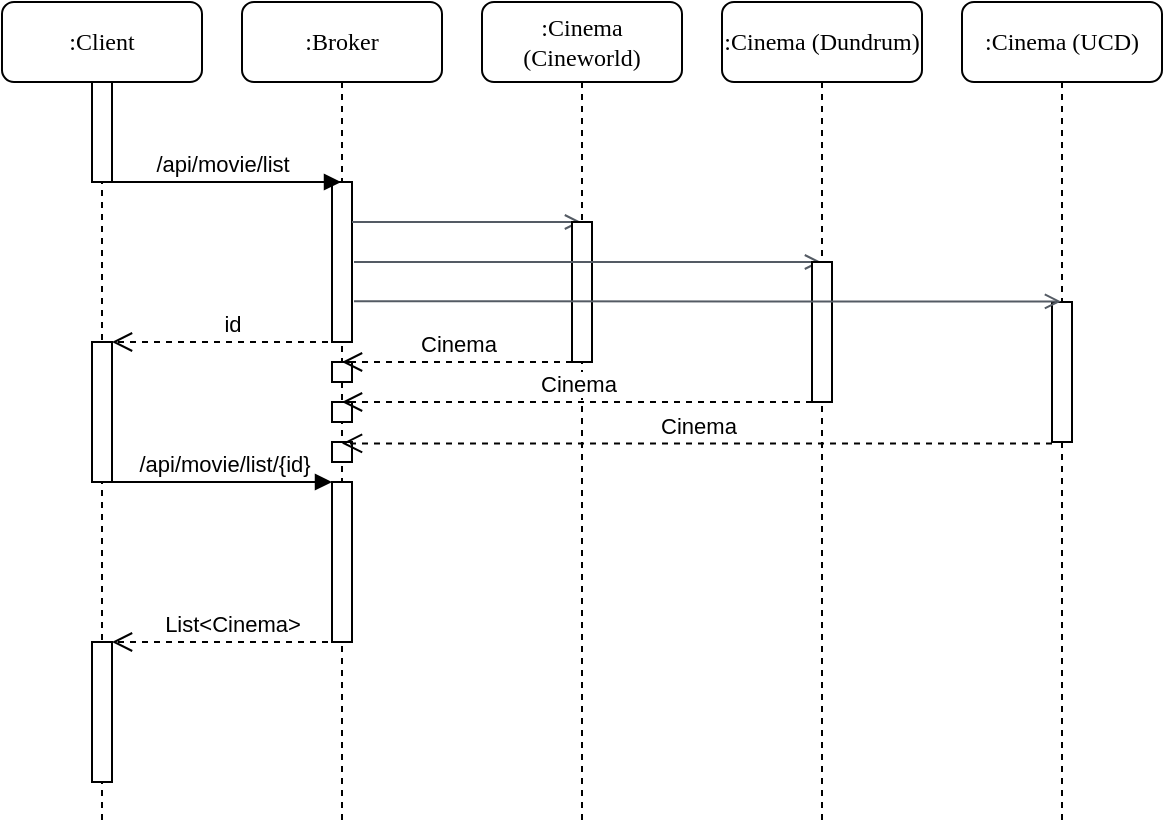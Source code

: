 <mxfile scale="3" border="0">
    <diagram name="Page-1" id="13e1069c-82ec-6db2-03f1-153e76fe0fe0">
        <mxGraphModel dx="474" dy="326" grid="1" gridSize="10" guides="1" tooltips="1" connect="1" arrows="1" fold="1" page="1" pageScale="1" pageWidth="1100" pageHeight="850" background="none" math="0" shadow="0">
            <root>
                <mxCell id="0"/>
                <mxCell id="1" parent="0"/>
                <mxCell id="7baba1c4bc27f4b0-2" value=":Client" style="shape=umlLifeline;perimeter=lifelinePerimeter;whiteSpace=wrap;html=1;container=1;collapsible=0;recursiveResize=0;outlineConnect=0;rounded=1;shadow=0;comic=0;labelBackgroundColor=none;strokeWidth=1;fontFamily=Verdana;fontSize=12;align=center;" parent="1" vertex="1">
                    <mxGeometry x="260" y="80" width="100" height="410" as="geometry"/>
                </mxCell>
                <mxCell id="rvRePJZ1kuDN7jLSSjlz-3" value="" style="html=1;points=[];perimeter=orthogonalPerimeter;rounded=0;shadow=0;comic=0;labelBackgroundColor=none;strokeWidth=1;fontFamily=Verdana;fontSize=12;align=center;" parent="7baba1c4bc27f4b0-2" vertex="1">
                    <mxGeometry x="45" y="40" width="10" height="50" as="geometry"/>
                </mxCell>
                <mxCell id="NaxcIOtEhAqrEqbz2g7c-14" value="" style="html=1;points=[];perimeter=orthogonalPerimeter;rounded=0;shadow=0;comic=0;labelBackgroundColor=none;strokeWidth=1;fontFamily=Verdana;fontSize=12;align=center;" parent="7baba1c4bc27f4b0-2" vertex="1">
                    <mxGeometry x="45" y="170" width="10" height="70" as="geometry"/>
                </mxCell>
                <mxCell id="NaxcIOtEhAqrEqbz2g7c-15" value="" style="html=1;points=[];perimeter=orthogonalPerimeter;rounded=0;shadow=0;comic=0;labelBackgroundColor=none;strokeWidth=1;fontFamily=Verdana;fontSize=12;align=center;" parent="7baba1c4bc27f4b0-2" vertex="1">
                    <mxGeometry x="45" y="320" width="10" height="70" as="geometry"/>
                </mxCell>
                <mxCell id="7baba1c4bc27f4b0-3" value=":Broker" style="shape=umlLifeline;perimeter=lifelinePerimeter;whiteSpace=wrap;html=1;container=1;collapsible=0;recursiveResize=0;outlineConnect=0;rounded=1;shadow=0;comic=0;labelBackgroundColor=none;strokeWidth=1;fontFamily=Verdana;fontSize=12;align=center;" parent="1" vertex="1">
                    <mxGeometry x="380" y="80" width="100" height="410" as="geometry"/>
                </mxCell>
                <mxCell id="rvRePJZ1kuDN7jLSSjlz-4" value="" style="html=1;points=[];perimeter=orthogonalPerimeter;rounded=0;shadow=0;comic=0;labelBackgroundColor=none;strokeWidth=1;fontFamily=Verdana;fontSize=12;align=center;" parent="7baba1c4bc27f4b0-3" vertex="1">
                    <mxGeometry x="45" y="90" width="10" height="80" as="geometry"/>
                </mxCell>
                <mxCell id="rvRePJZ1kuDN7jLSSjlz-24" value="List&amp;lt;Cinema&amp;gt;" style="html=1;verticalAlign=bottom;endArrow=open;dashed=1;endSize=8;rounded=0;" parent="7baba1c4bc27f4b0-3" edge="1">
                    <mxGeometry relative="1" as="geometry">
                        <mxPoint x="55.0" y="320" as="sourcePoint"/>
                        <mxPoint x="-65" y="320" as="targetPoint"/>
                    </mxGeometry>
                </mxCell>
                <mxCell id="NaxcIOtEhAqrEqbz2g7c-2" value="id" style="html=1;verticalAlign=bottom;endArrow=open;dashed=1;endSize=8;rounded=0;" parent="7baba1c4bc27f4b0-3" edge="1">
                    <mxGeometry relative="1" as="geometry">
                        <mxPoint x="55.0" y="170" as="sourcePoint"/>
                        <mxPoint x="-65" y="170" as="targetPoint"/>
                    </mxGeometry>
                </mxCell>
                <mxCell id="NaxcIOtEhAqrEqbz2g7c-4" value="" style="edgeStyle=orthogonalEdgeStyle;html=1;endArrow=open;elbow=vertical;startArrow=none;endFill=0;strokeColor=#545B64;rounded=0;" parent="7baba1c4bc27f4b0-3" target="7baba1c4bc27f4b0-5" edge="1">
                    <mxGeometry width="100" relative="1" as="geometry">
                        <mxPoint x="55" y="110" as="sourcePoint"/>
                        <mxPoint x="155" y="110" as="targetPoint"/>
                        <Array as="points">
                            <mxPoint x="130" y="110"/>
                            <mxPoint x="130" y="110"/>
                        </Array>
                    </mxGeometry>
                </mxCell>
                <mxCell id="NaxcIOtEhAqrEqbz2g7c-12" value="" style="html=1;points=[];perimeter=orthogonalPerimeter;rounded=0;shadow=0;comic=0;labelBackgroundColor=none;strokeWidth=1;fontFamily=Verdana;fontSize=12;align=center;" parent="7baba1c4bc27f4b0-3" vertex="1">
                    <mxGeometry x="45" y="240" width="10" height="80" as="geometry"/>
                </mxCell>
                <mxCell id="NaxcIOtEhAqrEqbz2g7c-13" value="/api/movie/list/{id}" style="html=1;verticalAlign=bottom;endArrow=block;rounded=0;" parent="7baba1c4bc27f4b0-3" edge="1">
                    <mxGeometry width="80" relative="1" as="geometry">
                        <mxPoint x="-64.5" y="240" as="sourcePoint"/>
                        <mxPoint x="45" y="240" as="targetPoint"/>
                    </mxGeometry>
                </mxCell>
                <mxCell id="NaxcIOtEhAqrEqbz2g7c-16" value="" style="html=1;points=[];perimeter=orthogonalPerimeter;rounded=0;shadow=0;comic=0;labelBackgroundColor=none;strokeWidth=1;fontFamily=Verdana;fontSize=12;align=center;" parent="7baba1c4bc27f4b0-3" vertex="1">
                    <mxGeometry x="45" y="180" width="10" height="10" as="geometry"/>
                </mxCell>
                <mxCell id="NaxcIOtEhAqrEqbz2g7c-17" value="" style="html=1;points=[];perimeter=orthogonalPerimeter;rounded=0;shadow=0;comic=0;labelBackgroundColor=none;strokeWidth=1;fontFamily=Verdana;fontSize=12;align=center;" parent="7baba1c4bc27f4b0-3" vertex="1">
                    <mxGeometry x="45" y="200" width="10" height="10" as="geometry"/>
                </mxCell>
                <mxCell id="NaxcIOtEhAqrEqbz2g7c-18" value="" style="html=1;points=[];perimeter=orthogonalPerimeter;rounded=0;shadow=0;comic=0;labelBackgroundColor=none;strokeWidth=1;fontFamily=Verdana;fontSize=12;align=center;" parent="7baba1c4bc27f4b0-3" vertex="1">
                    <mxGeometry x="45" y="220" width="10" height="10" as="geometry"/>
                </mxCell>
                <mxCell id="7baba1c4bc27f4b0-5" value=":Cinema (Cineworld)" style="shape=umlLifeline;perimeter=lifelinePerimeter;whiteSpace=wrap;html=1;container=1;collapsible=0;recursiveResize=0;outlineConnect=0;rounded=1;shadow=0;comic=0;labelBackgroundColor=none;strokeWidth=1;fontFamily=Verdana;fontSize=12;align=center;" parent="1" vertex="1">
                    <mxGeometry x="500" y="80" width="100" height="410" as="geometry"/>
                </mxCell>
                <mxCell id="rvRePJZ1kuDN7jLSSjlz-16" value="" style="html=1;points=[];perimeter=orthogonalPerimeter;rounded=0;shadow=0;comic=0;labelBackgroundColor=none;strokeWidth=1;fontFamily=Verdana;fontSize=12;align=center;" parent="7baba1c4bc27f4b0-5" vertex="1">
                    <mxGeometry x="45" y="110" width="10" height="70" as="geometry"/>
                </mxCell>
                <mxCell id="rvRePJZ1kuDN7jLSSjlz-17" value="Cinema" style="html=1;verticalAlign=bottom;endArrow=open;dashed=1;endSize=8;rounded=0;" parent="7baba1c4bc27f4b0-5" target="7baba1c4bc27f4b0-3" edge="1">
                    <mxGeometry relative="1" as="geometry">
                        <mxPoint x="45" y="180" as="sourcePoint"/>
                        <mxPoint x="-60" y="180" as="targetPoint"/>
                    </mxGeometry>
                </mxCell>
                <mxCell id="NaxcIOtEhAqrEqbz2g7c-5" value="" style="edgeStyle=orthogonalEdgeStyle;html=1;endArrow=open;elbow=vertical;startArrow=none;endFill=0;strokeColor=#545B64;rounded=0;" parent="7baba1c4bc27f4b0-5" target="7baba1c4bc27f4b0-6" edge="1">
                    <mxGeometry width="100" relative="1" as="geometry">
                        <mxPoint x="-64" y="130" as="sourcePoint"/>
                        <mxPoint x="50.5" y="130" as="targetPoint"/>
                        <Array as="points">
                            <mxPoint x="100" y="130"/>
                            <mxPoint x="100" y="130"/>
                        </Array>
                    </mxGeometry>
                </mxCell>
                <mxCell id="7baba1c4bc27f4b0-6" value=":Cinema (Dundrum)" style="shape=umlLifeline;perimeter=lifelinePerimeter;whiteSpace=wrap;html=1;container=1;collapsible=0;recursiveResize=0;outlineConnect=0;rounded=1;shadow=0;comic=0;labelBackgroundColor=none;strokeWidth=1;fontFamily=Verdana;fontSize=12;align=center;" parent="1" vertex="1">
                    <mxGeometry x="620" y="80" width="100" height="410" as="geometry"/>
                </mxCell>
                <mxCell id="NaxcIOtEhAqrEqbz2g7c-7" value="" style="html=1;points=[];perimeter=orthogonalPerimeter;rounded=0;shadow=0;comic=0;labelBackgroundColor=none;strokeWidth=1;fontFamily=Verdana;fontSize=12;align=center;" parent="7baba1c4bc27f4b0-6" vertex="1">
                    <mxGeometry x="45" y="130" width="10" height="70" as="geometry"/>
                </mxCell>
                <mxCell id="rvRePJZ1kuDN7jLSSjlz-22" value="Cinema" style="html=1;verticalAlign=bottom;endArrow=open;dashed=1;endSize=8;rounded=0;" parent="7baba1c4bc27f4b0-6" target="7baba1c4bc27f4b0-3" edge="1">
                    <mxGeometry relative="1" as="geometry">
                        <mxPoint x="165" y="220.74" as="sourcePoint"/>
                        <mxPoint x="-182.86" y="220" as="targetPoint"/>
                    </mxGeometry>
                </mxCell>
                <mxCell id="7baba1c4bc27f4b0-7" value=":Cinema (UCD)" style="shape=umlLifeline;perimeter=lifelinePerimeter;whiteSpace=wrap;html=1;container=1;collapsible=0;recursiveResize=0;outlineConnect=0;rounded=1;shadow=0;comic=0;labelBackgroundColor=none;strokeWidth=1;fontFamily=Verdana;fontSize=12;align=center;" parent="1" vertex="1">
                    <mxGeometry x="740" y="80" width="100" height="410" as="geometry"/>
                </mxCell>
                <mxCell id="NaxcIOtEhAqrEqbz2g7c-11" value="" style="html=1;points=[];perimeter=orthogonalPerimeter;rounded=0;shadow=0;comic=0;labelBackgroundColor=none;strokeWidth=1;fontFamily=Verdana;fontSize=12;align=center;" parent="7baba1c4bc27f4b0-7" vertex="1">
                    <mxGeometry x="45" y="150" width="10" height="70" as="geometry"/>
                </mxCell>
                <mxCell id="NaxcIOtEhAqrEqbz2g7c-6" value="" style="edgeStyle=orthogonalEdgeStyle;html=1;endArrow=open;elbow=vertical;startArrow=none;endFill=0;strokeColor=#545B64;rounded=0;exitX=1.1;exitY=0.746;exitDx=0;exitDy=0;exitPerimeter=0;" parent="1" source="rvRePJZ1kuDN7jLSSjlz-4" target="7baba1c4bc27f4b0-7" edge="1">
                    <mxGeometry width="100" relative="1" as="geometry">
                        <mxPoint x="450" y="230" as="sourcePoint"/>
                        <mxPoint x="673.5" y="230.059" as="targetPoint"/>
                        <Array as="points">
                            <mxPoint x="690" y="230"/>
                            <mxPoint x="690" y="230"/>
                        </Array>
                    </mxGeometry>
                </mxCell>
                <mxCell id="rvRePJZ1kuDN7jLSSjlz-19" value="Cinema" style="html=1;verticalAlign=bottom;endArrow=open;dashed=1;endSize=8;rounded=0;" parent="1" target="7baba1c4bc27f4b0-3" edge="1">
                    <mxGeometry relative="1" as="geometry">
                        <mxPoint x="665.0" y="280" as="sourcePoint"/>
                        <mxPoint x="438.57" y="280.26" as="targetPoint"/>
                    </mxGeometry>
                </mxCell>
                <mxCell id="rvRePJZ1kuDN7jLSSjlz-5" value="/api/movie/list" style="html=1;verticalAlign=bottom;endArrow=block;rounded=0;" parent="1" target="7baba1c4bc27f4b0-3" edge="1">
                    <mxGeometry width="80" relative="1" as="geometry">
                        <mxPoint x="310" y="170" as="sourcePoint"/>
                        <mxPoint x="385" y="170" as="targetPoint"/>
                    </mxGeometry>
                </mxCell>
            </root>
        </mxGraphModel>
    </diagram>
</mxfile>